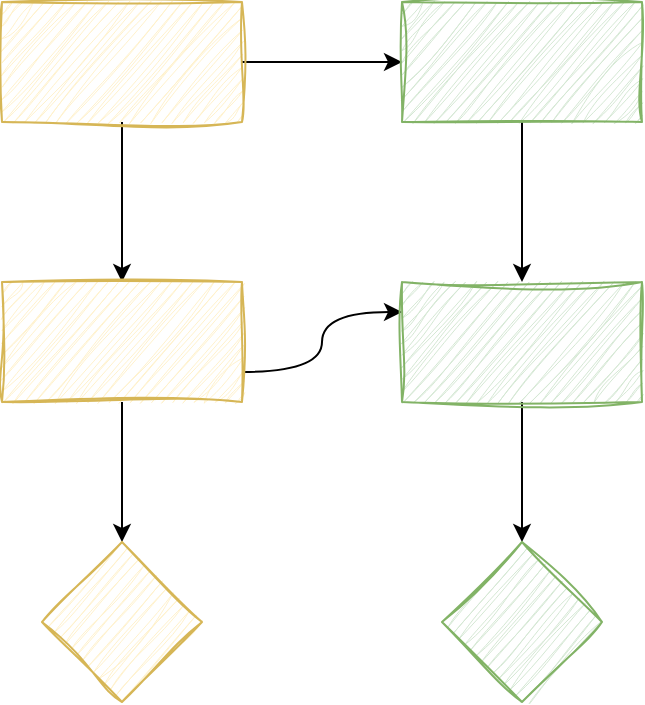 <mxfile version="20.7.4" type="github">
  <diagram id="N4hHOma0WTvLOwuluIMC" name="第 1 页">
    <mxGraphModel dx="1434" dy="764" grid="1" gridSize="10" guides="1" tooltips="1" connect="1" arrows="1" fold="1" page="1" pageScale="1" pageWidth="827" pageHeight="1169" math="0" shadow="0">
      <root>
        <mxCell id="0" />
        <mxCell id="1" parent="0" />
        <mxCell id="YwhvhihsFh-twyvebQlw-3" value="" style="edgeStyle=orthogonalEdgeStyle;rounded=0;orthogonalLoop=1;jettySize=auto;html=1;" edge="1" parent="1" source="YwhvhihsFh-twyvebQlw-1" target="YwhvhihsFh-twyvebQlw-2">
          <mxGeometry relative="1" as="geometry" />
        </mxCell>
        <mxCell id="YwhvhihsFh-twyvebQlw-7" value="" style="edgeStyle=orthogonalEdgeStyle;rounded=0;orthogonalLoop=1;jettySize=auto;html=1;" edge="1" parent="1" source="YwhvhihsFh-twyvebQlw-1" target="YwhvhihsFh-twyvebQlw-6">
          <mxGeometry relative="1" as="geometry" />
        </mxCell>
        <mxCell id="YwhvhihsFh-twyvebQlw-1" value="" style="rounded=0;whiteSpace=wrap;html=1;fillColor=#fff2cc;strokeColor=#d6b656;sketch=1;curveFitting=1;jiggle=2;" vertex="1" parent="1">
          <mxGeometry x="100" y="170" width="120" height="60" as="geometry" />
        </mxCell>
        <mxCell id="YwhvhihsFh-twyvebQlw-5" value="" style="edgeStyle=orthogonalEdgeStyle;rounded=0;orthogonalLoop=1;jettySize=auto;html=1;" edge="1" parent="1" source="YwhvhihsFh-twyvebQlw-2" target="YwhvhihsFh-twyvebQlw-4">
          <mxGeometry relative="1" as="geometry" />
        </mxCell>
        <mxCell id="YwhvhihsFh-twyvebQlw-12" style="edgeStyle=orthogonalEdgeStyle;orthogonalLoop=1;jettySize=auto;html=1;exitX=1;exitY=0.75;exitDx=0;exitDy=0;entryX=0;entryY=0.25;entryDx=0;entryDy=0;curved=1;" edge="1" parent="1" source="YwhvhihsFh-twyvebQlw-2" target="YwhvhihsFh-twyvebQlw-8">
          <mxGeometry relative="1" as="geometry" />
        </mxCell>
        <mxCell id="YwhvhihsFh-twyvebQlw-2" value="" style="rounded=0;whiteSpace=wrap;html=1;fillColor=#fff2cc;strokeColor=#d6b656;sketch=1;curveFitting=1;jiggle=2;" vertex="1" parent="1">
          <mxGeometry x="100" y="310" width="120" height="60" as="geometry" />
        </mxCell>
        <mxCell id="YwhvhihsFh-twyvebQlw-4" value="" style="rhombus;whiteSpace=wrap;html=1;fillColor=#fff2cc;strokeColor=#d6b656;rounded=0;sketch=1;curveFitting=1;jiggle=2;" vertex="1" parent="1">
          <mxGeometry x="120" y="440" width="80" height="80" as="geometry" />
        </mxCell>
        <mxCell id="YwhvhihsFh-twyvebQlw-9" value="" style="edgeStyle=orthogonalEdgeStyle;rounded=0;orthogonalLoop=1;jettySize=auto;html=1;" edge="1" parent="1" source="YwhvhihsFh-twyvebQlw-6" target="YwhvhihsFh-twyvebQlw-8">
          <mxGeometry relative="1" as="geometry" />
        </mxCell>
        <mxCell id="YwhvhihsFh-twyvebQlw-6" value="" style="rounded=0;whiteSpace=wrap;html=1;fillColor=#d5e8d4;strokeColor=#82b366;sketch=1;curveFitting=1;jiggle=2;" vertex="1" parent="1">
          <mxGeometry x="300" y="170" width="120" height="60" as="geometry" />
        </mxCell>
        <mxCell id="YwhvhihsFh-twyvebQlw-11" value="" style="edgeStyle=orthogonalEdgeStyle;rounded=0;orthogonalLoop=1;jettySize=auto;html=1;" edge="1" parent="1" source="YwhvhihsFh-twyvebQlw-8" target="YwhvhihsFh-twyvebQlw-10">
          <mxGeometry relative="1" as="geometry" />
        </mxCell>
        <mxCell id="YwhvhihsFh-twyvebQlw-8" value="" style="rounded=0;whiteSpace=wrap;html=1;fillColor=#d5e8d4;strokeColor=#82b366;sketch=1;curveFitting=1;jiggle=2;" vertex="1" parent="1">
          <mxGeometry x="300" y="310" width="120" height="60" as="geometry" />
        </mxCell>
        <mxCell id="YwhvhihsFh-twyvebQlw-10" value="" style="rhombus;whiteSpace=wrap;html=1;fillColor=#d5e8d4;strokeColor=#82b366;rounded=0;sketch=1;curveFitting=1;jiggle=2;" vertex="1" parent="1">
          <mxGeometry x="320" y="440" width="80" height="80" as="geometry" />
        </mxCell>
      </root>
    </mxGraphModel>
  </diagram>
</mxfile>
